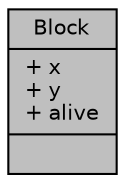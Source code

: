 digraph "Block"
{
 // INTERACTIVE_SVG=YES
 // LATEX_PDF_SIZE
  bgcolor="transparent";
  edge [fontname="Helvetica",fontsize="10",labelfontname="Helvetica",labelfontsize="10"];
  node [fontname="Helvetica",fontsize="10",shape=record];
  Node1 [label="{Block\n|+ x\l+ y\l+ alive\l|}",height=0.2,width=0.4,color="black", fillcolor="grey75", style="filled", fontcolor="black",tooltip=" "];
}
